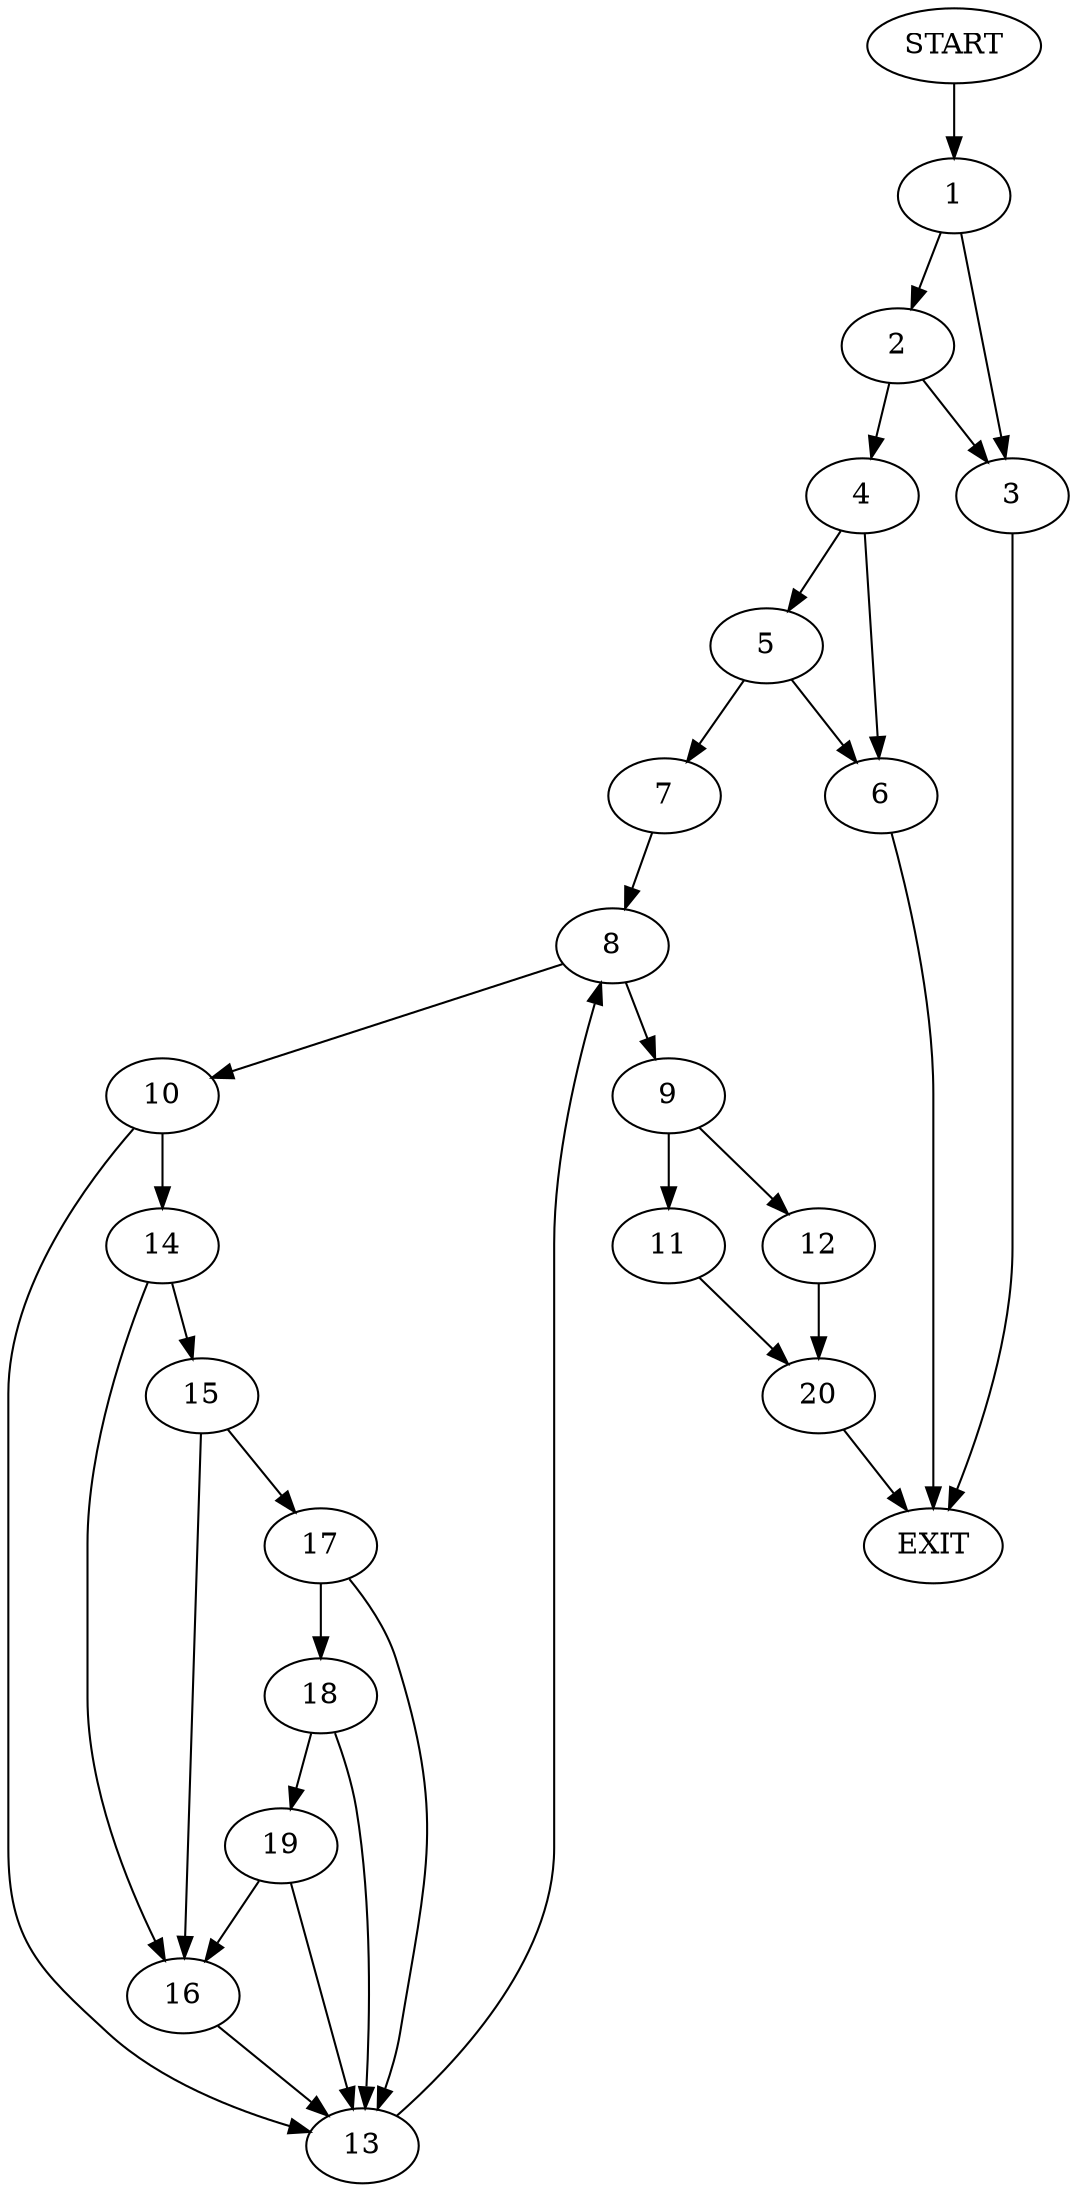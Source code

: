 digraph {
0 [label="START"]
21 [label="EXIT"]
0 -> 1
1 -> 2
1 -> 3
2 -> 3
2 -> 4
3 -> 21
4 -> 5
4 -> 6
5 -> 7
5 -> 6
6 -> 21
7 -> 8
8 -> 9
8 -> 10
9 -> 11
9 -> 12
10 -> 13
10 -> 14
13 -> 8
14 -> 15
14 -> 16
15 -> 16
15 -> 17
16 -> 13
17 -> 13
17 -> 18
18 -> 19
18 -> 13
19 -> 16
19 -> 13
11 -> 20
12 -> 20
20 -> 21
}
